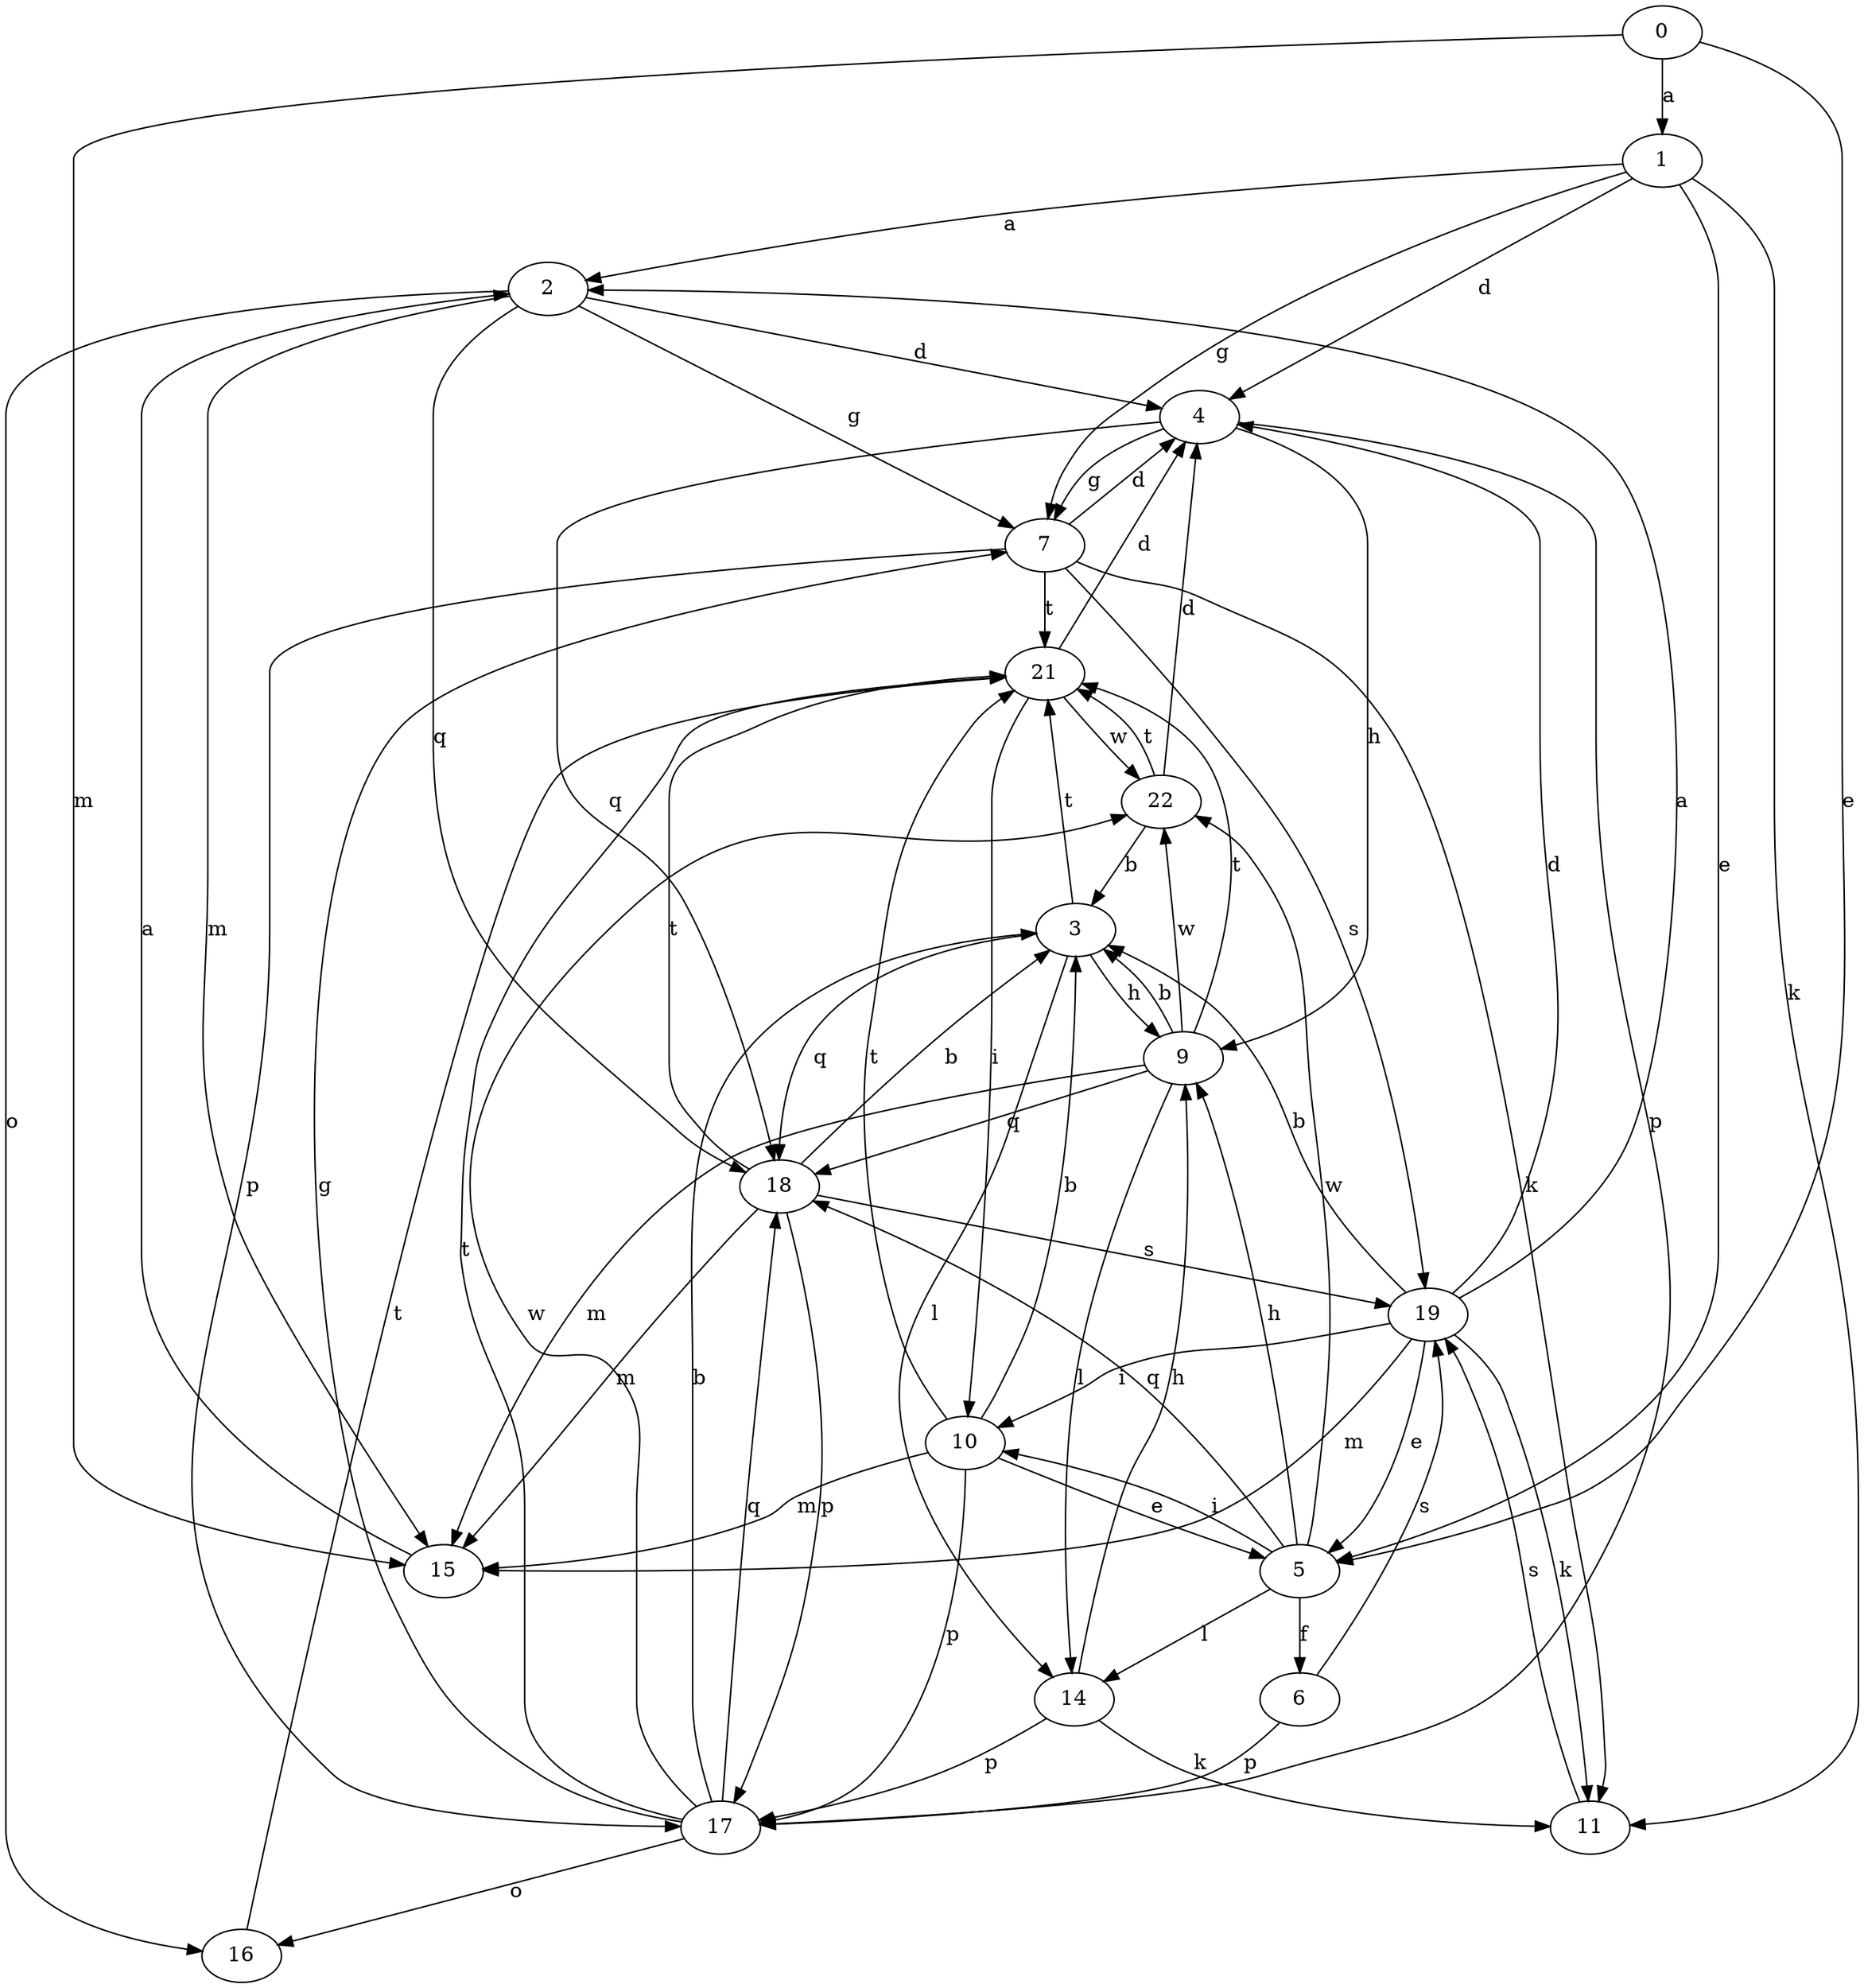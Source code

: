 strict digraph  {
0;
1;
2;
3;
4;
5;
6;
7;
9;
10;
11;
14;
15;
16;
17;
18;
19;
21;
22;
0 -> 1  [label=a];
0 -> 5  [label=e];
0 -> 15  [label=m];
1 -> 2  [label=a];
1 -> 4  [label=d];
1 -> 5  [label=e];
1 -> 7  [label=g];
1 -> 11  [label=k];
2 -> 4  [label=d];
2 -> 7  [label=g];
2 -> 15  [label=m];
2 -> 16  [label=o];
2 -> 18  [label=q];
3 -> 9  [label=h];
3 -> 14  [label=l];
3 -> 18  [label=q];
3 -> 21  [label=t];
4 -> 7  [label=g];
4 -> 9  [label=h];
4 -> 17  [label=p];
4 -> 18  [label=q];
5 -> 6  [label=f];
5 -> 9  [label=h];
5 -> 10  [label=i];
5 -> 14  [label=l];
5 -> 18  [label=q];
5 -> 22  [label=w];
6 -> 17  [label=p];
6 -> 19  [label=s];
7 -> 4  [label=d];
7 -> 11  [label=k];
7 -> 17  [label=p];
7 -> 19  [label=s];
7 -> 21  [label=t];
9 -> 3  [label=b];
9 -> 14  [label=l];
9 -> 15  [label=m];
9 -> 18  [label=q];
9 -> 21  [label=t];
9 -> 22  [label=w];
10 -> 3  [label=b];
10 -> 5  [label=e];
10 -> 15  [label=m];
10 -> 17  [label=p];
10 -> 21  [label=t];
11 -> 19  [label=s];
14 -> 9  [label=h];
14 -> 11  [label=k];
14 -> 17  [label=p];
15 -> 2  [label=a];
16 -> 21  [label=t];
17 -> 3  [label=b];
17 -> 7  [label=g];
17 -> 16  [label=o];
17 -> 18  [label=q];
17 -> 21  [label=t];
17 -> 22  [label=w];
18 -> 3  [label=b];
18 -> 15  [label=m];
18 -> 17  [label=p];
18 -> 19  [label=s];
18 -> 21  [label=t];
19 -> 2  [label=a];
19 -> 3  [label=b];
19 -> 4  [label=d];
19 -> 5  [label=e];
19 -> 10  [label=i];
19 -> 11  [label=k];
19 -> 15  [label=m];
21 -> 4  [label=d];
21 -> 10  [label=i];
21 -> 22  [label=w];
22 -> 3  [label=b];
22 -> 4  [label=d];
22 -> 21  [label=t];
}
